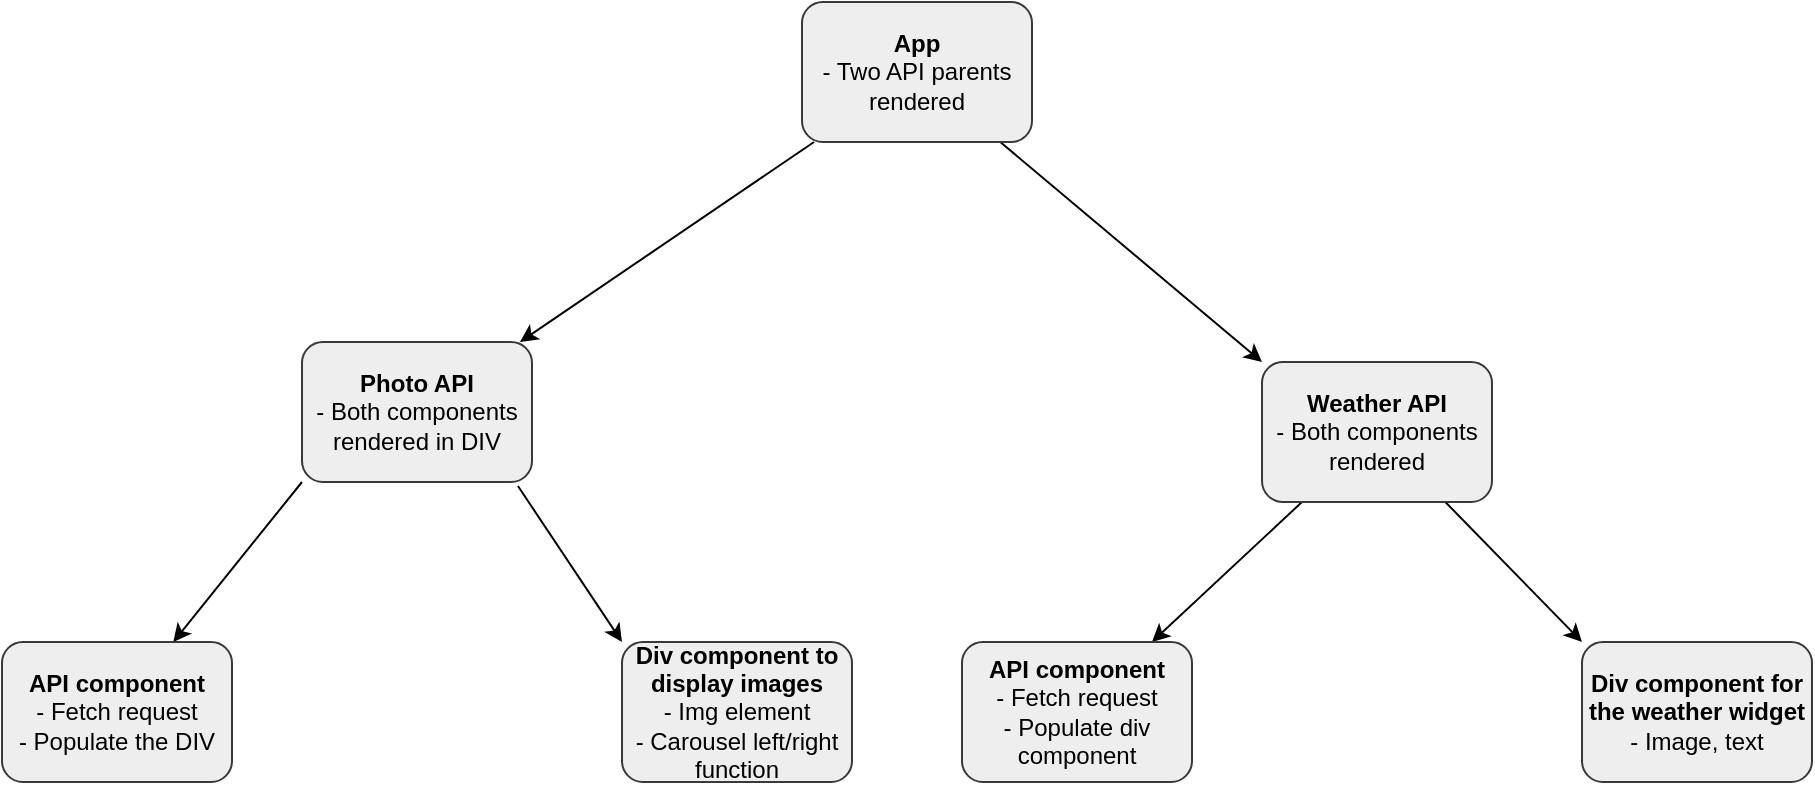 <mxfile>
    <diagram id="oP7z38z0w5l5nAHFG-jv" name="Page-1">
        <mxGraphModel dx="1958" dy="792" grid="1" gridSize="10" guides="1" tooltips="1" connect="1" arrows="1" fold="1" page="1" pageScale="1" pageWidth="850" pageHeight="1100" math="0" shadow="0">
            <root>
                <mxCell id="0"/>
                <mxCell id="1" parent="0"/>
                <mxCell id="4" value="" style="edgeStyle=none;html=1;fontColor=#000000;" edge="1" parent="1" source="2" target="3">
                    <mxGeometry relative="1" as="geometry"/>
                </mxCell>
                <mxCell id="6" value="" style="edgeStyle=none;html=1;fontColor=#000000;entryX=0;entryY=0;entryDx=0;entryDy=0;" edge="1" parent="1" source="2" target="5">
                    <mxGeometry relative="1" as="geometry"/>
                </mxCell>
                <mxCell id="2" value="App&lt;br&gt;&lt;span style=&quot;font-weight: normal;&quot;&gt;- Two API parents rendered&lt;/span&gt;" style="text;strokeColor=#36393d;align=center;fillColor=#eeeeee;html=1;verticalAlign=middle;whiteSpace=wrap;rounded=1;fontColor=#000000;fontStyle=1" vertex="1" parent="1">
                    <mxGeometry x="270" y="220" width="115" height="70" as="geometry"/>
                </mxCell>
                <mxCell id="10" value="" style="edgeStyle=none;html=1;fontColor=#000000;exitX=0;exitY=1;exitDx=0;exitDy=0;" edge="1" parent="1" source="3" target="7">
                    <mxGeometry relative="1" as="geometry"/>
                </mxCell>
                <mxCell id="12" style="edgeStyle=none;html=1;entryX=0;entryY=0;entryDx=0;entryDy=0;fontColor=#000000;exitX=0.939;exitY=1.029;exitDx=0;exitDy=0;exitPerimeter=0;" edge="1" parent="1" source="3" target="11">
                    <mxGeometry relative="1" as="geometry"/>
                </mxCell>
                <mxCell id="3" value="Photo API&lt;br&gt;&lt;span style=&quot;font-weight: normal;&quot;&gt;- Both components rendered in DIV&lt;/span&gt;" style="text;strokeColor=#36393d;align=center;fillColor=#eeeeee;html=1;verticalAlign=middle;whiteSpace=wrap;rounded=1;fontColor=#000000;fontStyle=1" vertex="1" parent="1">
                    <mxGeometry x="20" y="390" width="115" height="70" as="geometry"/>
                </mxCell>
                <mxCell id="14" value="" style="edgeStyle=none;html=1;fontColor=#000000;" edge="1" parent="1" source="5" target="13">
                    <mxGeometry relative="1" as="geometry"/>
                </mxCell>
                <mxCell id="16" style="edgeStyle=none;html=1;entryX=0;entryY=0;entryDx=0;entryDy=0;fontColor=#000000;" edge="1" parent="1" source="5" target="15">
                    <mxGeometry relative="1" as="geometry"/>
                </mxCell>
                <mxCell id="5" value="Weather API&lt;br&gt;&lt;span style=&quot;font-weight: normal;&quot;&gt;- Both components rendered&lt;/span&gt;" style="text;strokeColor=#36393d;align=center;fillColor=#eeeeee;html=1;verticalAlign=middle;whiteSpace=wrap;rounded=1;fontColor=#000000;fontStyle=1" vertex="1" parent="1">
                    <mxGeometry x="500" y="400" width="115" height="70" as="geometry"/>
                </mxCell>
                <mxCell id="7" value="API component&lt;br&gt;&lt;span style=&quot;font-weight: normal;&quot;&gt;- Fetch request&lt;/span&gt;&lt;br&gt;&lt;span style=&quot;font-weight: normal;&quot;&gt;- Populate the DIV&lt;/span&gt;" style="text;strokeColor=#36393d;align=center;fillColor=#eeeeee;html=1;verticalAlign=middle;whiteSpace=wrap;rounded=1;fontColor=#000000;fontStyle=1" vertex="1" parent="1">
                    <mxGeometry x="-130" y="540" width="115" height="70" as="geometry"/>
                </mxCell>
                <mxCell id="11" value="Div component to display images&lt;br&gt;&lt;span style=&quot;font-weight: normal;&quot;&gt;- Img element&lt;/span&gt;&lt;br&gt;&lt;span style=&quot;font-weight: normal;&quot;&gt;- Carousel left/right function&lt;/span&gt;" style="text;strokeColor=#36393d;align=center;fillColor=#eeeeee;html=1;verticalAlign=middle;whiteSpace=wrap;rounded=1;fontColor=#000000;fontStyle=1" vertex="1" parent="1">
                    <mxGeometry x="180" y="540" width="115" height="70" as="geometry"/>
                </mxCell>
                <mxCell id="13" value="&lt;b&gt;API component&lt;br&gt;&lt;/b&gt;- Fetch request&lt;br&gt;- Populate div component" style="text;strokeColor=#36393d;align=center;fillColor=#eeeeee;html=1;verticalAlign=middle;whiteSpace=wrap;rounded=1;fontColor=#000000;fontStyle=0" vertex="1" parent="1">
                    <mxGeometry x="350" y="540" width="115" height="70" as="geometry"/>
                </mxCell>
                <mxCell id="15" value="Div component for the weather widget&lt;br&gt;&lt;span style=&quot;font-weight: normal;&quot;&gt;- Image, text&lt;/span&gt;" style="text;strokeColor=#36393d;align=center;fillColor=#eeeeee;html=1;verticalAlign=middle;whiteSpace=wrap;rounded=1;fontColor=#000000;fontStyle=1" vertex="1" parent="1">
                    <mxGeometry x="660" y="540" width="115" height="70" as="geometry"/>
                </mxCell>
            </root>
        </mxGraphModel>
    </diagram>
</mxfile>